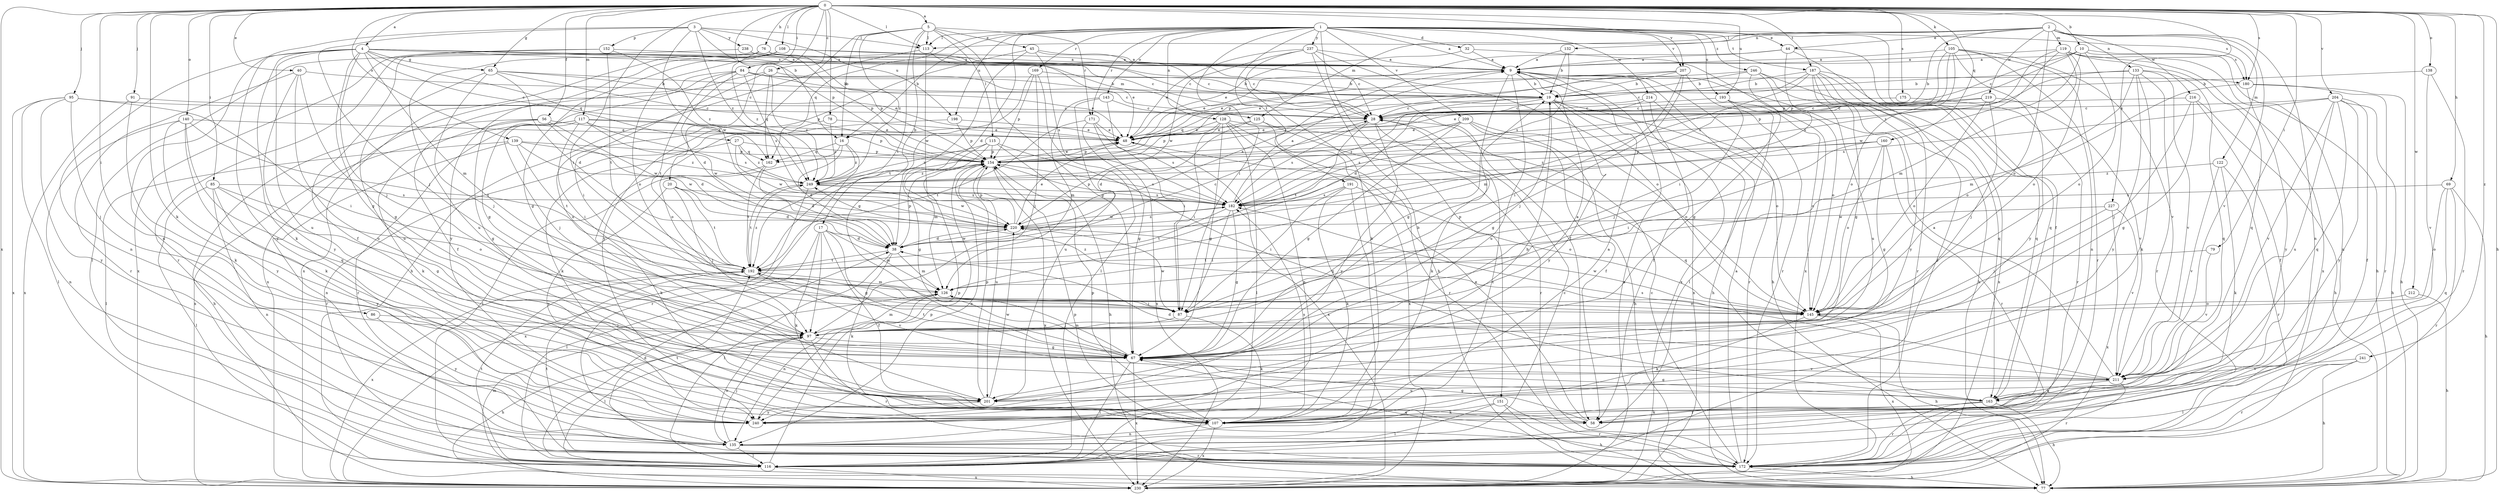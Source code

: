 strict digraph  {
0;
1;
2;
3;
4;
5;
9;
10;
16;
17;
19;
20;
26;
27;
28;
32;
38;
40;
44;
45;
48;
56;
58;
65;
67;
69;
76;
77;
78;
79;
84;
85;
86;
87;
91;
95;
97;
105;
107;
108;
113;
115;
116;
117;
119;
122;
125;
126;
128;
132;
133;
135;
138;
139;
140;
143;
145;
151;
152;
154;
160;
162;
163;
169;
171;
172;
175;
180;
182;
187;
191;
192;
193;
198;
201;
204;
207;
209;
211;
212;
214;
216;
219;
220;
227;
230;
237;
238;
240;
241;
246;
249;
0 -> 4  [label=a];
0 -> 5  [label=a];
0 -> 10  [label=b];
0 -> 16  [label=b];
0 -> 20  [label=c];
0 -> 26  [label=c];
0 -> 40  [label=e];
0 -> 56  [label=f];
0 -> 65  [label=g];
0 -> 69  [label=h];
0 -> 76  [label=h];
0 -> 77  [label=h];
0 -> 78  [label=i];
0 -> 79  [label=i];
0 -> 84  [label=i];
0 -> 85  [label=i];
0 -> 86  [label=i];
0 -> 87  [label=i];
0 -> 91  [label=j];
0 -> 95  [label=j];
0 -> 105  [label=k];
0 -> 107  [label=k];
0 -> 108  [label=l];
0 -> 113  [label=l];
0 -> 117  [label=m];
0 -> 138  [label=o];
0 -> 139  [label=o];
0 -> 140  [label=o];
0 -> 160  [label=q];
0 -> 175  [label=s];
0 -> 180  [label=s];
0 -> 187  [label=t];
0 -> 193  [label=u];
0 -> 204  [label=v];
0 -> 207  [label=v];
0 -> 212  [label=w];
0 -> 227  [label=x];
0 -> 230  [label=x];
0 -> 241  [label=z];
1 -> 9  [label=a];
1 -> 16  [label=b];
1 -> 32  [label=d];
1 -> 38  [label=d];
1 -> 44  [label=e];
1 -> 58  [label=f];
1 -> 87  [label=i];
1 -> 113  [label=l];
1 -> 128  [label=n];
1 -> 143  [label=o];
1 -> 151  [label=p];
1 -> 162  [label=q];
1 -> 169  [label=r];
1 -> 171  [label=r];
1 -> 180  [label=s];
1 -> 187  [label=t];
1 -> 191  [label=t];
1 -> 193  [label=u];
1 -> 198  [label=u];
1 -> 207  [label=v];
1 -> 209  [label=v];
1 -> 214  [label=w];
1 -> 237  [label=y];
1 -> 246  [label=z];
2 -> 16  [label=b];
2 -> 44  [label=e];
2 -> 113  [label=l];
2 -> 119  [label=m];
2 -> 122  [label=m];
2 -> 125  [label=m];
2 -> 132  [label=n];
2 -> 133  [label=n];
2 -> 135  [label=n];
2 -> 145  [label=o];
2 -> 211  [label=v];
2 -> 216  [label=w];
2 -> 219  [label=w];
3 -> 97  [label=j];
3 -> 113  [label=l];
3 -> 135  [label=n];
3 -> 152  [label=p];
3 -> 154  [label=p];
3 -> 198  [label=u];
3 -> 220  [label=w];
3 -> 238  [label=y];
3 -> 249  [label=z];
4 -> 9  [label=a];
4 -> 27  [label=c];
4 -> 28  [label=c];
4 -> 65  [label=g];
4 -> 67  [label=g];
4 -> 97  [label=j];
4 -> 107  [label=k];
4 -> 125  [label=m];
4 -> 126  [label=m];
4 -> 135  [label=n];
4 -> 162  [label=q];
4 -> 180  [label=s];
4 -> 201  [label=u];
4 -> 240  [label=y];
5 -> 16  [label=b];
5 -> 17  [label=b];
5 -> 45  [label=e];
5 -> 67  [label=g];
5 -> 113  [label=l];
5 -> 115  [label=l];
5 -> 171  [label=r];
5 -> 192  [label=t];
5 -> 201  [label=u];
5 -> 249  [label=z];
9 -> 19  [label=b];
9 -> 48  [label=e];
9 -> 67  [label=g];
9 -> 77  [label=h];
9 -> 201  [label=u];
9 -> 230  [label=x];
10 -> 9  [label=a];
10 -> 28  [label=c];
10 -> 135  [label=n];
10 -> 145  [label=o];
10 -> 154  [label=p];
10 -> 180  [label=s];
10 -> 249  [label=z];
16 -> 38  [label=d];
16 -> 116  [label=l];
16 -> 162  [label=q];
16 -> 172  [label=r];
16 -> 249  [label=z];
17 -> 38  [label=d];
17 -> 58  [label=f];
17 -> 67  [label=g];
17 -> 97  [label=j];
17 -> 107  [label=k];
17 -> 116  [label=l];
17 -> 126  [label=m];
19 -> 28  [label=c];
19 -> 38  [label=d];
19 -> 67  [label=g];
19 -> 77  [label=h];
19 -> 145  [label=o];
19 -> 162  [label=q];
19 -> 230  [label=x];
19 -> 240  [label=y];
20 -> 38  [label=d];
20 -> 97  [label=j];
20 -> 182  [label=s];
20 -> 192  [label=t];
20 -> 240  [label=y];
26 -> 19  [label=b];
26 -> 87  [label=i];
26 -> 162  [label=q];
26 -> 230  [label=x];
26 -> 249  [label=z];
27 -> 154  [label=p];
27 -> 162  [label=q];
27 -> 172  [label=r];
27 -> 220  [label=w];
27 -> 249  [label=z];
28 -> 48  [label=e];
28 -> 107  [label=k];
28 -> 182  [label=s];
28 -> 192  [label=t];
28 -> 240  [label=y];
32 -> 9  [label=a];
32 -> 48  [label=e];
32 -> 230  [label=x];
38 -> 28  [label=c];
38 -> 107  [label=k];
38 -> 116  [label=l];
38 -> 126  [label=m];
38 -> 154  [label=p];
38 -> 192  [label=t];
38 -> 220  [label=w];
40 -> 19  [label=b];
40 -> 67  [label=g];
40 -> 172  [label=r];
40 -> 201  [label=u];
40 -> 240  [label=y];
44 -> 9  [label=a];
44 -> 87  [label=i];
44 -> 116  [label=l];
44 -> 154  [label=p];
44 -> 163  [label=q];
45 -> 9  [label=a];
45 -> 28  [label=c];
45 -> 67  [label=g];
45 -> 182  [label=s];
45 -> 240  [label=y];
48 -> 154  [label=p];
48 -> 230  [label=x];
56 -> 38  [label=d];
56 -> 48  [label=e];
56 -> 67  [label=g];
56 -> 77  [label=h];
56 -> 107  [label=k];
56 -> 220  [label=w];
58 -> 48  [label=e];
58 -> 67  [label=g];
65 -> 19  [label=b];
65 -> 38  [label=d];
65 -> 48  [label=e];
65 -> 97  [label=j];
65 -> 154  [label=p];
65 -> 201  [label=u];
67 -> 9  [label=a];
67 -> 19  [label=b];
67 -> 116  [label=l];
67 -> 126  [label=m];
67 -> 192  [label=t];
67 -> 211  [label=v];
67 -> 230  [label=x];
69 -> 77  [label=h];
69 -> 145  [label=o];
69 -> 163  [label=q];
69 -> 172  [label=r];
69 -> 182  [label=s];
76 -> 9  [label=a];
76 -> 28  [label=c];
76 -> 154  [label=p];
76 -> 172  [label=r];
76 -> 201  [label=u];
76 -> 249  [label=z];
78 -> 48  [label=e];
78 -> 107  [label=k];
78 -> 249  [label=z];
79 -> 192  [label=t];
79 -> 211  [label=v];
84 -> 19  [label=b];
84 -> 28  [label=c];
84 -> 38  [label=d];
84 -> 48  [label=e];
84 -> 58  [label=f];
84 -> 67  [label=g];
84 -> 182  [label=s];
84 -> 192  [label=t];
85 -> 67  [label=g];
85 -> 116  [label=l];
85 -> 135  [label=n];
85 -> 145  [label=o];
85 -> 182  [label=s];
85 -> 240  [label=y];
86 -> 97  [label=j];
86 -> 240  [label=y];
87 -> 97  [label=j];
87 -> 107  [label=k];
87 -> 220  [label=w];
91 -> 28  [label=c];
91 -> 107  [label=k];
91 -> 230  [label=x];
95 -> 28  [label=c];
95 -> 87  [label=i];
95 -> 97  [label=j];
95 -> 116  [label=l];
95 -> 230  [label=x];
95 -> 240  [label=y];
97 -> 67  [label=g];
97 -> 77  [label=h];
97 -> 116  [label=l];
97 -> 126  [label=m];
97 -> 135  [label=n];
97 -> 172  [label=r];
105 -> 9  [label=a];
105 -> 135  [label=n];
105 -> 145  [label=o];
105 -> 154  [label=p];
105 -> 172  [label=r];
105 -> 182  [label=s];
105 -> 211  [label=v];
105 -> 240  [label=y];
107 -> 9  [label=a];
107 -> 135  [label=n];
107 -> 154  [label=p];
107 -> 182  [label=s];
107 -> 230  [label=x];
108 -> 9  [label=a];
108 -> 28  [label=c];
108 -> 67  [label=g];
108 -> 145  [label=o];
108 -> 230  [label=x];
108 -> 240  [label=y];
113 -> 48  [label=e];
113 -> 77  [label=h];
113 -> 220  [label=w];
115 -> 67  [label=g];
115 -> 77  [label=h];
115 -> 126  [label=m];
115 -> 154  [label=p];
115 -> 163  [label=q];
115 -> 249  [label=z];
116 -> 28  [label=c];
116 -> 38  [label=d];
116 -> 154  [label=p];
116 -> 192  [label=t];
116 -> 230  [label=x];
117 -> 48  [label=e];
117 -> 87  [label=i];
117 -> 97  [label=j];
117 -> 154  [label=p];
117 -> 172  [label=r];
117 -> 182  [label=s];
117 -> 220  [label=w];
117 -> 230  [label=x];
119 -> 9  [label=a];
119 -> 77  [label=h];
119 -> 126  [label=m];
119 -> 145  [label=o];
119 -> 163  [label=q];
119 -> 182  [label=s];
119 -> 220  [label=w];
119 -> 230  [label=x];
122 -> 107  [label=k];
122 -> 172  [label=r];
122 -> 211  [label=v];
122 -> 249  [label=z];
125 -> 38  [label=d];
125 -> 48  [label=e];
125 -> 172  [label=r];
125 -> 230  [label=x];
126 -> 87  [label=i];
126 -> 135  [label=n];
126 -> 145  [label=o];
128 -> 48  [label=e];
128 -> 67  [label=g];
128 -> 87  [label=i];
128 -> 116  [label=l];
128 -> 135  [label=n];
128 -> 154  [label=p];
128 -> 163  [label=q];
128 -> 172  [label=r];
132 -> 9  [label=a];
132 -> 19  [label=b];
132 -> 182  [label=s];
133 -> 19  [label=b];
133 -> 107  [label=k];
133 -> 145  [label=o];
133 -> 154  [label=p];
133 -> 163  [label=q];
133 -> 172  [label=r];
133 -> 211  [label=v];
133 -> 240  [label=y];
135 -> 28  [label=c];
135 -> 97  [label=j];
135 -> 116  [label=l];
135 -> 172  [label=r];
135 -> 192  [label=t];
138 -> 19  [label=b];
138 -> 172  [label=r];
138 -> 211  [label=v];
139 -> 116  [label=l];
139 -> 135  [label=n];
139 -> 154  [label=p];
139 -> 192  [label=t];
139 -> 220  [label=w];
139 -> 249  [label=z];
140 -> 48  [label=e];
140 -> 107  [label=k];
140 -> 135  [label=n];
140 -> 163  [label=q];
140 -> 192  [label=t];
140 -> 240  [label=y];
143 -> 28  [label=c];
143 -> 87  [label=i];
143 -> 126  [label=m];
143 -> 201  [label=u];
145 -> 77  [label=h];
145 -> 107  [label=k];
145 -> 220  [label=w];
145 -> 230  [label=x];
145 -> 249  [label=z];
151 -> 77  [label=h];
151 -> 107  [label=k];
151 -> 116  [label=l];
151 -> 172  [label=r];
152 -> 9  [label=a];
152 -> 58  [label=f];
152 -> 192  [label=t];
152 -> 230  [label=x];
152 -> 249  [label=z];
154 -> 48  [label=e];
154 -> 135  [label=n];
154 -> 182  [label=s];
154 -> 201  [label=u];
154 -> 230  [label=x];
154 -> 249  [label=z];
160 -> 67  [label=g];
160 -> 87  [label=i];
160 -> 145  [label=o];
160 -> 154  [label=p];
160 -> 172  [label=r];
160 -> 249  [label=z];
162 -> 38  [label=d];
162 -> 107  [label=k];
162 -> 192  [label=t];
163 -> 58  [label=f];
163 -> 67  [label=g];
163 -> 77  [label=h];
163 -> 107  [label=k];
163 -> 172  [label=r];
169 -> 19  [label=b];
169 -> 97  [label=j];
169 -> 116  [label=l];
169 -> 154  [label=p];
169 -> 192  [label=t];
171 -> 48  [label=e];
171 -> 67  [label=g];
171 -> 182  [label=s];
171 -> 192  [label=t];
171 -> 230  [label=x];
172 -> 9  [label=a];
172 -> 28  [label=c];
172 -> 67  [label=g];
172 -> 77  [label=h];
172 -> 154  [label=p];
172 -> 192  [label=t];
175 -> 28  [label=c];
175 -> 172  [label=r];
180 -> 77  [label=h];
180 -> 126  [label=m];
180 -> 172  [label=r];
180 -> 240  [label=y];
182 -> 9  [label=a];
182 -> 67  [label=g];
182 -> 87  [label=i];
182 -> 154  [label=p];
182 -> 192  [label=t];
182 -> 220  [label=w];
187 -> 19  [label=b];
187 -> 28  [label=c];
187 -> 67  [label=g];
187 -> 126  [label=m];
187 -> 163  [label=q];
187 -> 172  [label=r];
187 -> 201  [label=u];
187 -> 230  [label=x];
187 -> 240  [label=y];
191 -> 87  [label=i];
191 -> 107  [label=k];
191 -> 116  [label=l];
191 -> 145  [label=o];
191 -> 182  [label=s];
192 -> 126  [label=m];
192 -> 211  [label=v];
192 -> 230  [label=x];
192 -> 249  [label=z];
193 -> 28  [label=c];
193 -> 97  [label=j];
193 -> 116  [label=l];
193 -> 145  [label=o];
198 -> 48  [label=e];
198 -> 145  [label=o];
198 -> 154  [label=p];
201 -> 19  [label=b];
201 -> 154  [label=p];
201 -> 220  [label=w];
201 -> 240  [label=y];
204 -> 28  [label=c];
204 -> 58  [label=f];
204 -> 77  [label=h];
204 -> 163  [label=q];
204 -> 182  [label=s];
204 -> 201  [label=u];
204 -> 211  [label=v];
204 -> 240  [label=y];
207 -> 19  [label=b];
207 -> 48  [label=e];
207 -> 87  [label=i];
207 -> 97  [label=j];
207 -> 172  [label=r];
207 -> 249  [label=z];
209 -> 48  [label=e];
209 -> 58  [label=f];
209 -> 67  [label=g];
209 -> 77  [label=h];
209 -> 145  [label=o];
209 -> 182  [label=s];
211 -> 9  [label=a];
211 -> 38  [label=d];
211 -> 163  [label=q];
211 -> 172  [label=r];
211 -> 182  [label=s];
211 -> 201  [label=u];
212 -> 77  [label=h];
212 -> 145  [label=o];
214 -> 28  [label=c];
214 -> 58  [label=f];
214 -> 172  [label=r];
214 -> 182  [label=s];
216 -> 28  [label=c];
216 -> 58  [label=f];
216 -> 67  [label=g];
216 -> 77  [label=h];
216 -> 97  [label=j];
219 -> 28  [label=c];
219 -> 48  [label=e];
219 -> 97  [label=j];
219 -> 145  [label=o];
219 -> 211  [label=v];
220 -> 9  [label=a];
220 -> 38  [label=d];
220 -> 48  [label=e];
220 -> 154  [label=p];
220 -> 182  [label=s];
227 -> 97  [label=j];
227 -> 211  [label=v];
227 -> 220  [label=w];
227 -> 230  [label=x];
230 -> 9  [label=a];
230 -> 126  [label=m];
237 -> 9  [label=a];
237 -> 48  [label=e];
237 -> 58  [label=f];
237 -> 77  [label=h];
237 -> 107  [label=k];
237 -> 145  [label=o];
237 -> 220  [label=w];
238 -> 9  [label=a];
238 -> 28  [label=c];
238 -> 116  [label=l];
238 -> 154  [label=p];
240 -> 154  [label=p];
241 -> 77  [label=h];
241 -> 116  [label=l];
241 -> 172  [label=r];
241 -> 211  [label=v];
246 -> 19  [label=b];
246 -> 48  [label=e];
246 -> 67  [label=g];
246 -> 77  [label=h];
246 -> 145  [label=o];
246 -> 163  [label=q];
249 -> 182  [label=s];
249 -> 192  [label=t];
249 -> 220  [label=w];
249 -> 230  [label=x];
}

